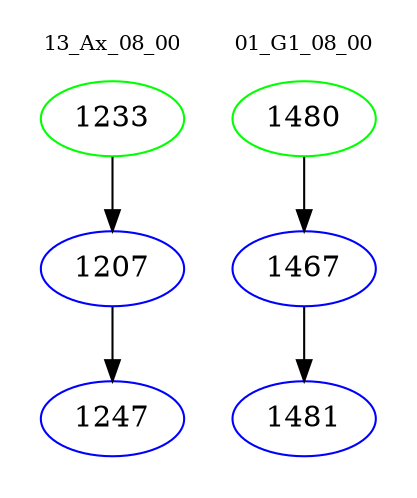 digraph{
subgraph cluster_0 {
color = white
label = "13_Ax_08_00";
fontsize=10;
T0_1233 [label="1233", color="green"]
T0_1233 -> T0_1207 [color="black"]
T0_1207 [label="1207", color="blue"]
T0_1207 -> T0_1247 [color="black"]
T0_1247 [label="1247", color="blue"]
}
subgraph cluster_1 {
color = white
label = "01_G1_08_00";
fontsize=10;
T1_1480 [label="1480", color="green"]
T1_1480 -> T1_1467 [color="black"]
T1_1467 [label="1467", color="blue"]
T1_1467 -> T1_1481 [color="black"]
T1_1481 [label="1481", color="blue"]
}
}
